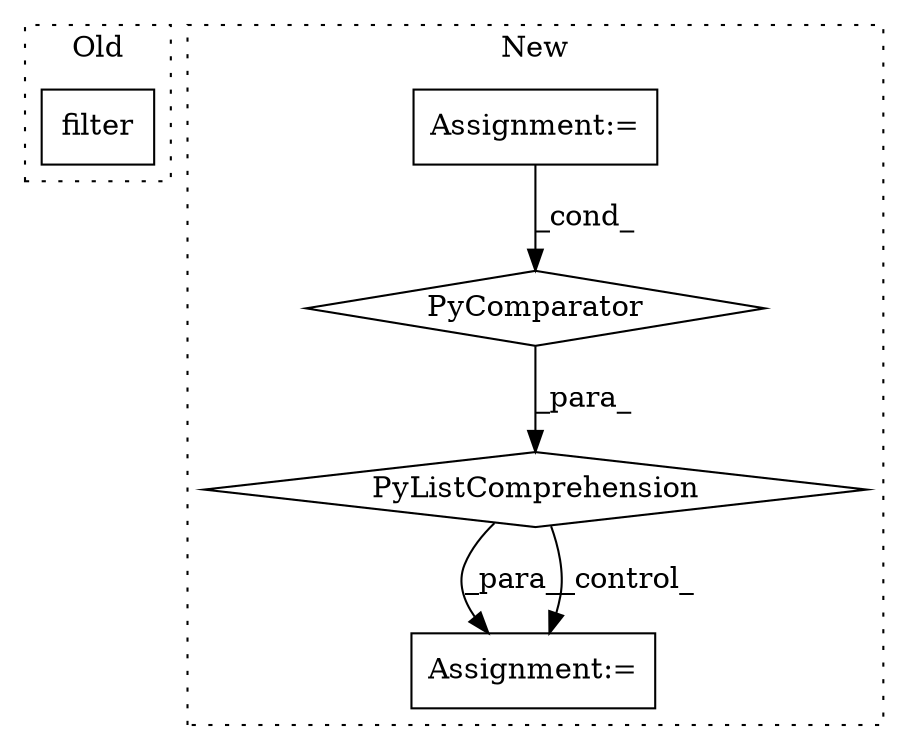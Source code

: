 digraph G {
subgraph cluster0 {
1 [label="filter" a="32" s="1384,1416" l="7,1" shape="box"];
label = "Old";
style="dotted";
}
subgraph cluster1 {
2 [label="PyListComprehension" a="109" s="1371" l="148" shape="diamond"];
3 [label="PyComparator" a="113" s="1457" l="54" shape="diamond"];
4 [label="Assignment:=" a="7" s="1457" l="54" shape="box"];
5 [label="Assignment:=" a="7" s="2063" l="24" shape="box"];
label = "New";
style="dotted";
}
2 -> 5 [label="_para_"];
2 -> 5 [label="_control_"];
3 -> 2 [label="_para_"];
4 -> 3 [label="_cond_"];
}